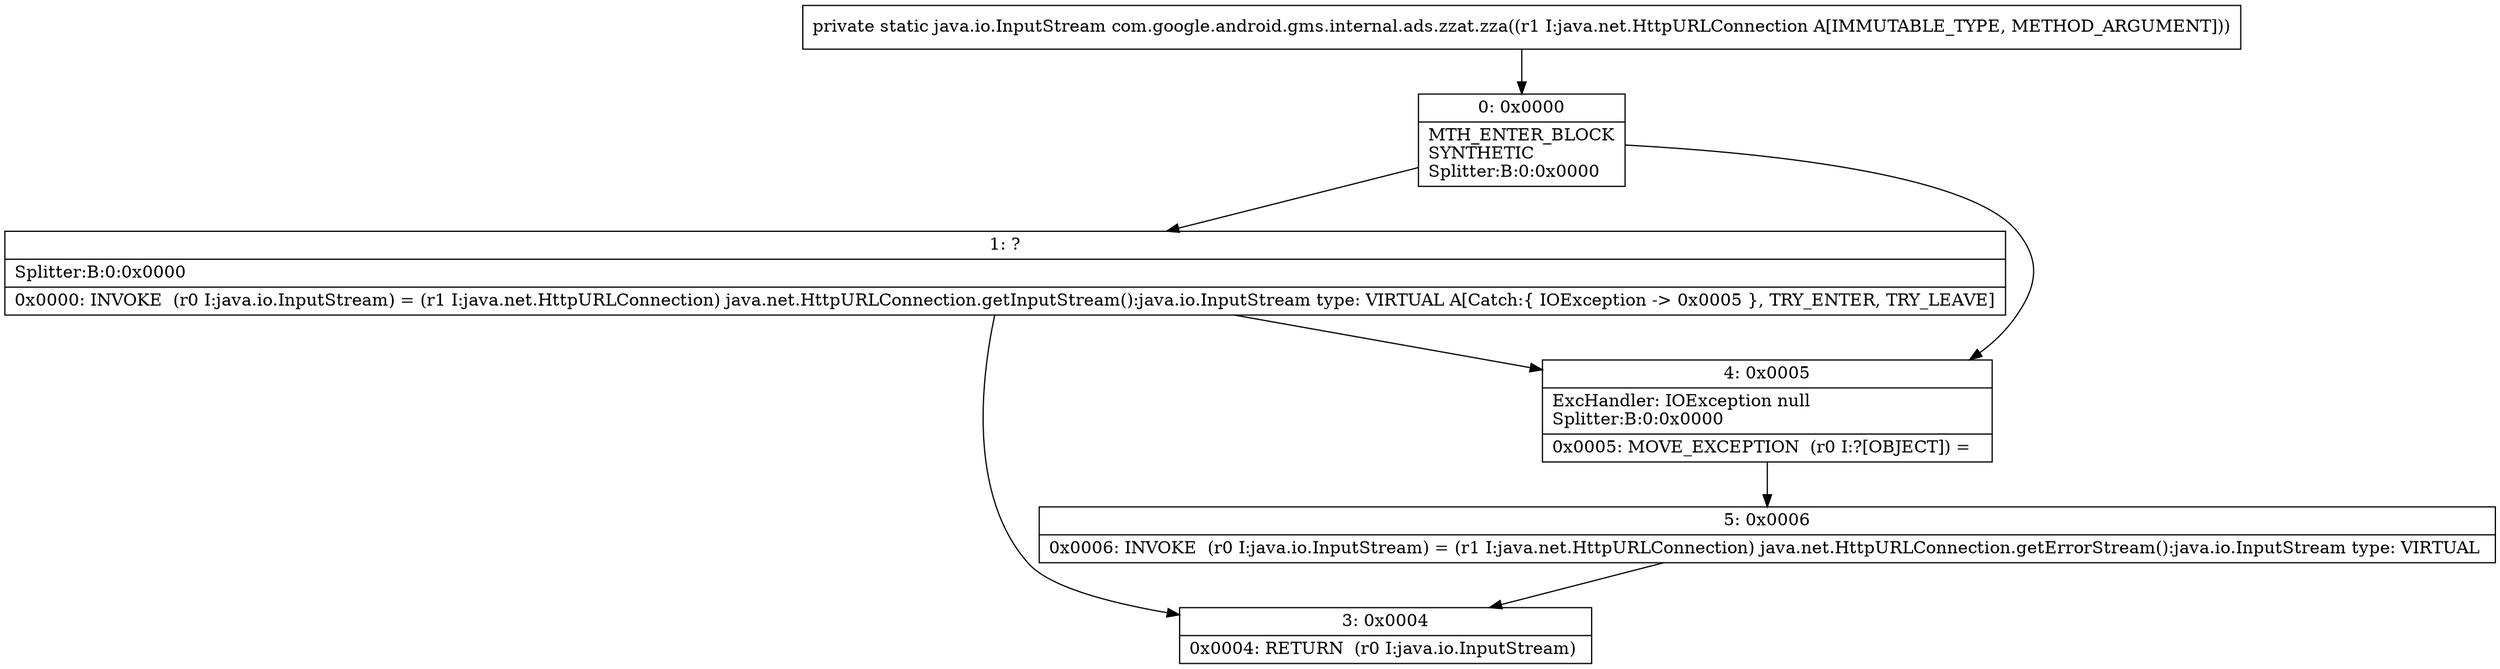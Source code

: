 digraph "CFG forcom.google.android.gms.internal.ads.zzat.zza(Ljava\/net\/HttpURLConnection;)Ljava\/io\/InputStream;" {
Node_0 [shape=record,label="{0\:\ 0x0000|MTH_ENTER_BLOCK\lSYNTHETIC\lSplitter:B:0:0x0000\l}"];
Node_1 [shape=record,label="{1\:\ ?|Splitter:B:0:0x0000\l|0x0000: INVOKE  (r0 I:java.io.InputStream) = (r1 I:java.net.HttpURLConnection) java.net.HttpURLConnection.getInputStream():java.io.InputStream type: VIRTUAL A[Catch:\{ IOException \-\> 0x0005 \}, TRY_ENTER, TRY_LEAVE]\l}"];
Node_3 [shape=record,label="{3\:\ 0x0004|0x0004: RETURN  (r0 I:java.io.InputStream) \l}"];
Node_4 [shape=record,label="{4\:\ 0x0005|ExcHandler: IOException null\lSplitter:B:0:0x0000\l|0x0005: MOVE_EXCEPTION  (r0 I:?[OBJECT]) =  \l}"];
Node_5 [shape=record,label="{5\:\ 0x0006|0x0006: INVOKE  (r0 I:java.io.InputStream) = (r1 I:java.net.HttpURLConnection) java.net.HttpURLConnection.getErrorStream():java.io.InputStream type: VIRTUAL \l}"];
MethodNode[shape=record,label="{private static java.io.InputStream com.google.android.gms.internal.ads.zzat.zza((r1 I:java.net.HttpURLConnection A[IMMUTABLE_TYPE, METHOD_ARGUMENT])) }"];
MethodNode -> Node_0;
Node_0 -> Node_1;
Node_0 -> Node_4;
Node_1 -> Node_4;
Node_1 -> Node_3;
Node_4 -> Node_5;
Node_5 -> Node_3;
}

